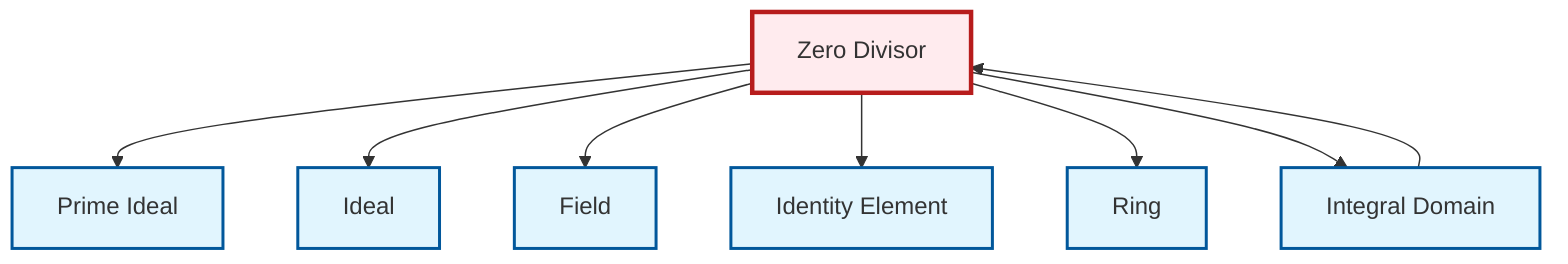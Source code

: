 graph TD
    classDef definition fill:#e1f5fe,stroke:#01579b,stroke-width:2px
    classDef theorem fill:#f3e5f5,stroke:#4a148c,stroke-width:2px
    classDef axiom fill:#fff3e0,stroke:#e65100,stroke-width:2px
    classDef example fill:#e8f5e9,stroke:#1b5e20,stroke-width:2px
    classDef current fill:#ffebee,stroke:#b71c1c,stroke-width:3px
    def-identity-element["Identity Element"]:::definition
    def-prime-ideal["Prime Ideal"]:::definition
    def-zero-divisor["Zero Divisor"]:::definition
    def-ring["Ring"]:::definition
    def-field["Field"]:::definition
    def-integral-domain["Integral Domain"]:::definition
    def-ideal["Ideal"]:::definition
    def-integral-domain --> def-zero-divisor
    def-zero-divisor --> def-prime-ideal
    def-zero-divisor --> def-ideal
    def-zero-divisor --> def-field
    def-zero-divisor --> def-identity-element
    def-zero-divisor --> def-ring
    def-zero-divisor --> def-integral-domain
    class def-zero-divisor current